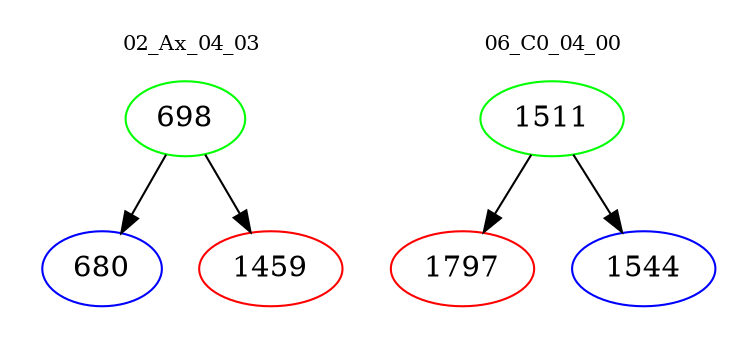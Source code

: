 digraph{
subgraph cluster_0 {
color = white
label = "02_Ax_04_03";
fontsize=10;
T0_698 [label="698", color="green"]
T0_698 -> T0_680 [color="black"]
T0_680 [label="680", color="blue"]
T0_698 -> T0_1459 [color="black"]
T0_1459 [label="1459", color="red"]
}
subgraph cluster_1 {
color = white
label = "06_C0_04_00";
fontsize=10;
T1_1511 [label="1511", color="green"]
T1_1511 -> T1_1797 [color="black"]
T1_1797 [label="1797", color="red"]
T1_1511 -> T1_1544 [color="black"]
T1_1544 [label="1544", color="blue"]
}
}
